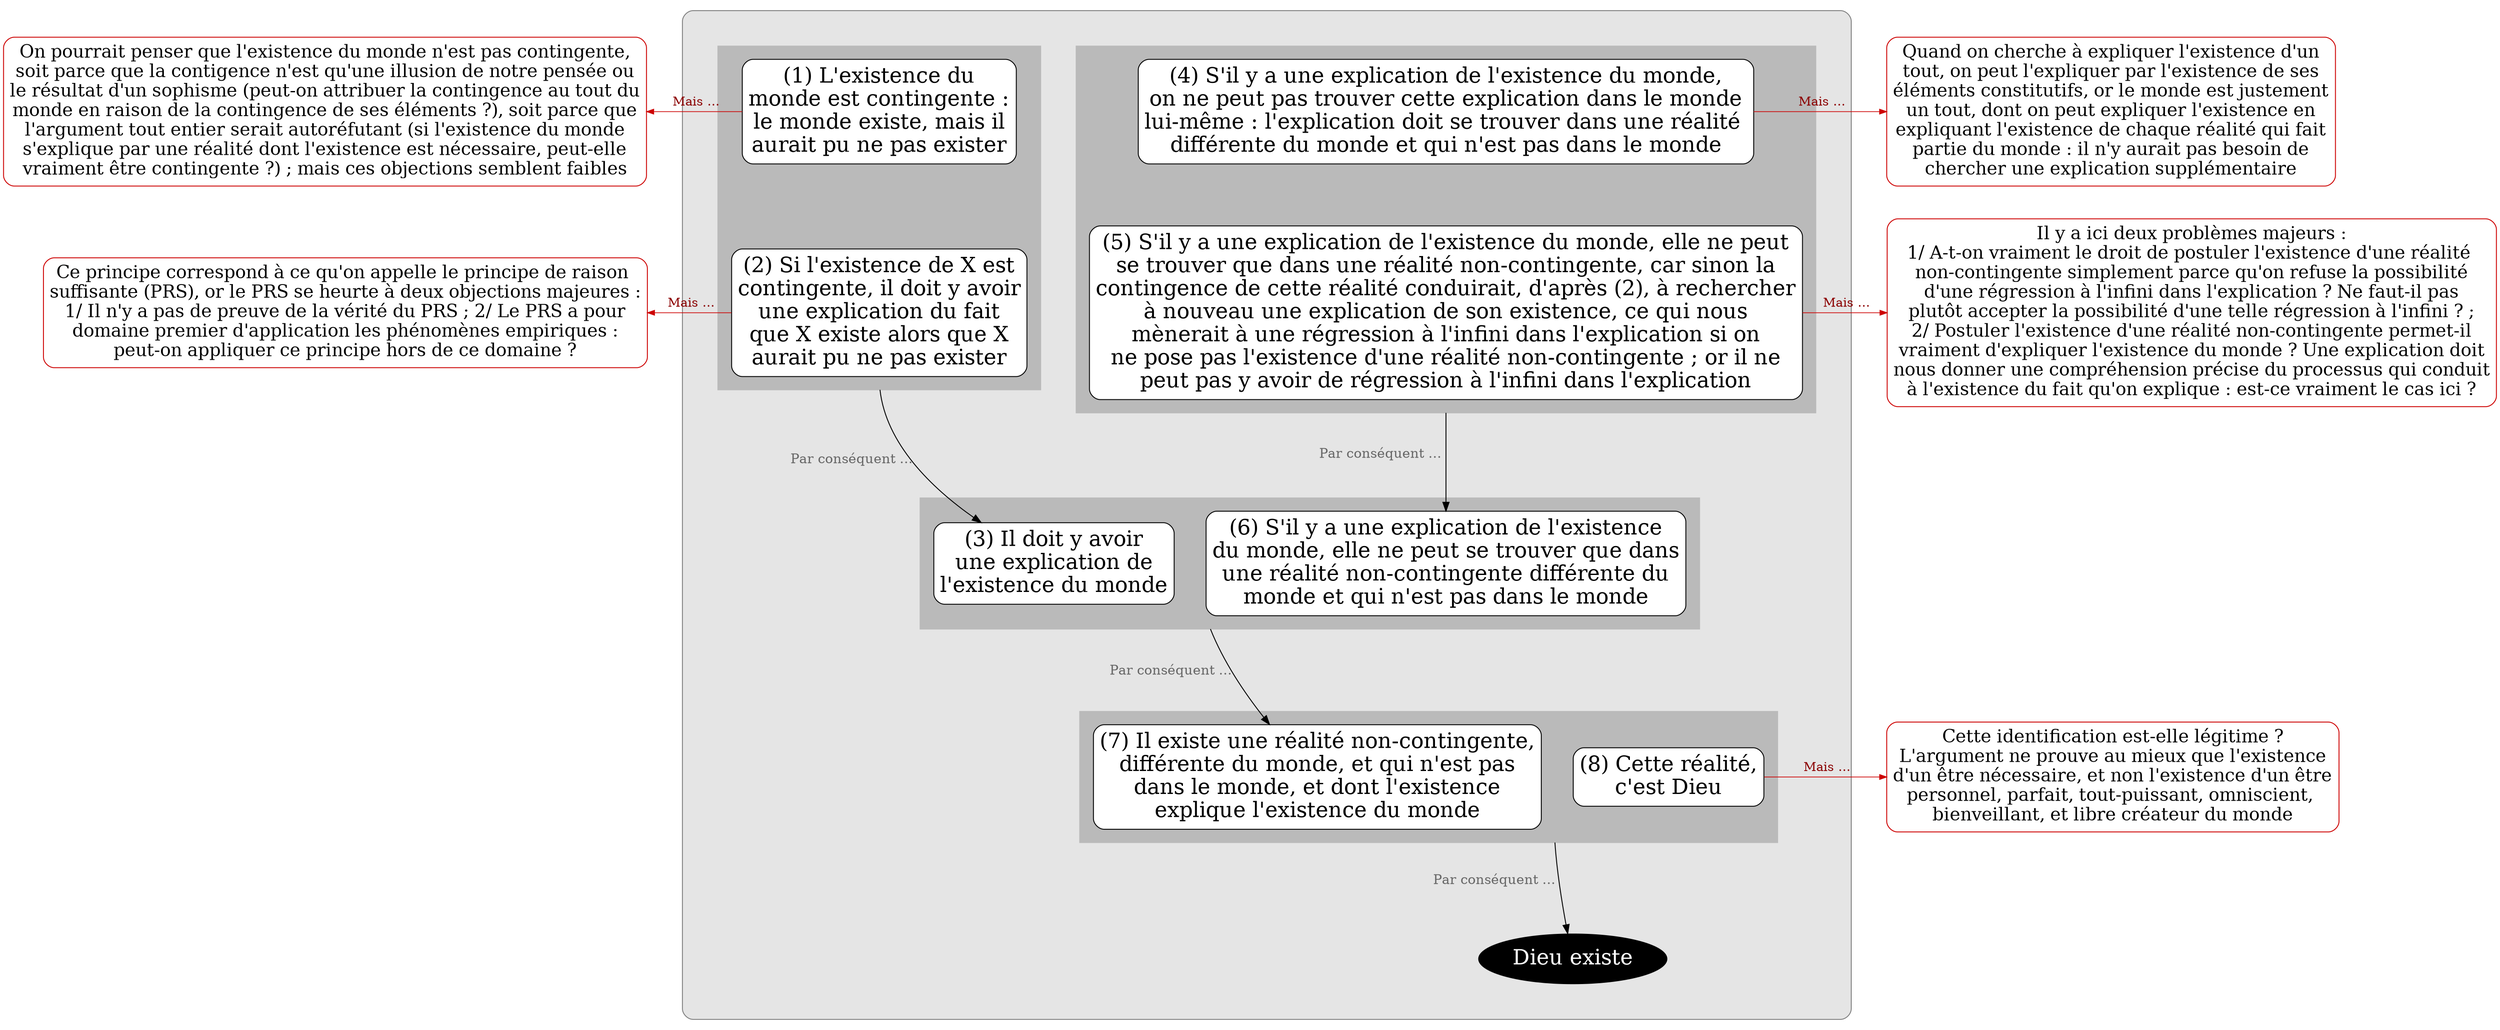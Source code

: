 digraph G {
splines=true
newrank=true
compound=true

node[color=red3, style="rounded, filled", shape="box", fillcolor=white, penwidth=1, fontcolor=black, fontsize=20, margin=0.1]
o1[label="On pourrait penser que l'existence du monde n'est pas contingente,
soit parce que la contigence n'est qu'une illusion de notre pensée ou
le résultat d'un sophisme (peut-on attribuer la contingence au tout du
monde en raison de la contingence de ses éléments ?), soit parce que
l'argument tout entier serait autoréfutant (si l'existence du monde
s'explique par une réalité dont l'existence est nécessaire, peut-elle
vraiment être contingente ?) ; mais ces objections semblent faibles"]

o2[label="Ce principe correspond à ce qu'on appelle le principe de raison 
suffisante (PRS), or le PRS se heurte à deux objections majeures :
1/ Il n'y a pas de preuve de la vérité du PRS ; 2/ Le PRS a pour
domaine premier d'application les phénomènes empiriques :
peut-on appliquer ce principe hors de ce domaine ?"]


node[shape=box, fillcolor=white, style="filled,rounded", color=black, fontsize=24, penwidth=1,fontcolor=black, margin=0.1]
edge[color=red3, penwidth=0.8, arrowsize=0.8, label=" Mais …", fontcolor=red4,fontsize=14]

{rank=same;o1->p1[dir=back]}
{rank=same;o2->p2[dir=back]}


subgraph cluster_0 {
bgcolor=grey90
style=rounded
color=grey50
margin=40



node[shape=box, fillcolor=white, style="filled,rounded", color=black]
edge[label="",xlabel="Par conséquent … ",fontcolor=grey40;fontsize=15,minlen=3,color=black,penwidth=1, arrowsize=1]




//p2:s->p3:n[ltail=cluster_1]
//p2:w->p3:n[ltail=cluster_1]
//p3[label="(3) Lemme 1"]



subgraph cluster_2arg {
style="box"
margin=15
bgcolor=grey73
color=grey73

p4[label="(4) S'il y a une explication de l'existence du monde,
on ne peut pas trouver cette explication dans le monde
lui-même : l'explication doit se trouver dans une réalité 
différente du monde et qui n'est pas dans le monde"]
p5[label="(5) S'il y a une explication de l'existence du monde, elle ne peut
se trouver que dans une réalité non-contingente, car sinon la
contingence de cette réalité conduirait, d'après (2), à rechercher
à nouveau une explication de son existence, ce qui nous
mènerait à une régression à l'infini dans l'explication si on
ne pose pas l'existence d'une réalité non-contingente ; or il ne
peut pas y avoir de régression à l'infini dans l'explication"]
}
p4->p5[style=invis,xlabel="",minlen=1]
p5:s->p6[ltail=cluster_2arg]
{rank=same;p1->p4[style=invis]}

subgraph cluster_1 {
style="box"
margin=15
bgcolor=grey73
color=grey73

p1[label="(1) L'existence du
monde est contingente :
le monde existe, mais il
aurait pu ne pas exister"]

p2[label="(2) Si l'existence de X est
contingente, il doit y avoir
une explication du fait
que X existe alors que X
aurait pu ne pas exister"]
}

p1->p2[style=invis,xlabel="",minlen=1]
p2:s->p3[ltail=cluster_1]


subgraph cluster_2 {
style="box"
margin=15
bgcolor=grey73
color=grey73
p3[label="(3) Il doit y avoir
une explication de
l'existence du monde"]
p6[label="(6) S'il y a une explication de l'existence
du monde, elle ne peut se trouver que dans
une réalité non-contingente différente du
monde et qui n'est pas dans le monde"]
}
{rank=same;p3->p6[style=invis,xlabel="",minlen=1]}

p6:w->p7[ltail=cluster_2]


subgraph cluster_3 {
style="box"
margin=15
bgcolor=grey73
color=grey73
p7[label="(7) Il existe une réalité non-contingente,
différente du monde, et qui n'est pas
dans le monde, et dont l'existence
explique l'existence du monde"]
p8[label="(8) Cette réalité,
c'est Dieu"]

}
{rank=same;p7->p8[style=invis,xlabel="",minlen=1]}

p8:w->C[ltail=cluster_3]

C[label="Dieu existe",fillcolor=black, fontcolor=white, color=black, shape=ellipse]


}

node[color=red3, style="rounded, filled", shape="box", fillcolor=white, penwidth=1, fontcolor=black, fontsize=20, margin=0.1]



o4[label="Quand on cherche à expliquer l'existence d'un
tout, on peut l'expliquer par l'existence de ses
éléments constitutifs, or le monde est justement
un tout, dont on peut expliquer l'existence en
expliquant l'existence de chaque réalité qui fait
partie du monde : il n'y aurait pas besoin de
chercher une explication supplémentaire"]
{rank=same;p4->o4}

o7[label="Il y a ici deux problèmes majeurs :
1/ A-t-on vraiment le droit de postuler l'existence d'une réalité 
non-contingente simplement parce qu'on refuse la possibilité
d'une régression à l'infini dans l'explication ? Ne faut-il pas
plutôt accepter la possibilité d'une telle régression à l'infini ? ;
2/ Postuler l'existence d'une réalité non-contingente permet-il
vraiment d'expliquer l'existence du monde ? Une explication doit
nous donner une compréhension précise du processus qui conduit
à l'existence du fait qu'on explique : est-ce vraiment le cas ici ?"]
{rank=same;p5->o7}


o8[label="Cette identification est-elle légitime ?
L'argument ne prouve au mieux que l'existence
d'un être nécessaire, et non l'existence d'un être
personnel, parfait, tout-puissant, omniscient, 
bienveillant, et libre créateur du monde"]
{rank=same;p8->o8}


}
